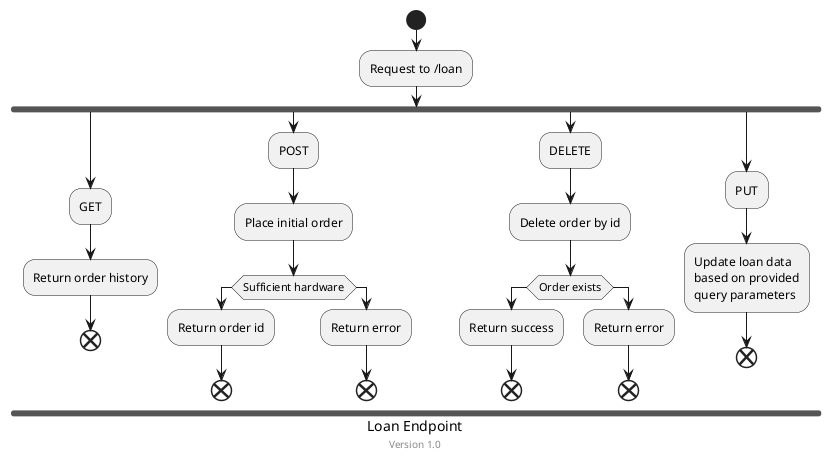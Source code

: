 @startuml

caption Loan Endpoint
center footer Version 1.0

start

:Request to /loan;

fork
:GET;
:Return order history;
end
fork again
:POST;
:Place initial order;
if (Sufficient hardware) then
:Return order id;
end
else
:Return error;
end
endif
fork again
:DELETE;
:Delete order by id;
if (Order exists) then
:Return success;
end
else
:Return error;
end
endif
fork again
:PUT;
:Update loan data\rbased on provided\rquery parameters;
end

@enduml
